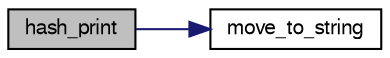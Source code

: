 digraph "hash_print"
{
 // LATEX_PDF_SIZE
  bgcolor="transparent";
  edge [fontname="FreeSans",fontsize="10",labelfontname="FreeSans",labelfontsize="10"];
  node [fontname="FreeSans",fontsize="10",shape=record];
  rankdir="LR";
  Node1 [label="hash_print",height=0.2,width=0.4,color="black", fillcolor="grey75", style="filled", fontcolor="black",tooltip="print HashData content."];
  Node1 -> Node2 [color="midnightblue",fontsize="10",style="solid",fontname="FreeSans"];
  Node2 [label="move_to_string",height=0.2,width=0.4,color="black",URL="$move_8c.html#a5d61a3318dc80a3171250974a921055d",tooltip="Print out a move."];
}
